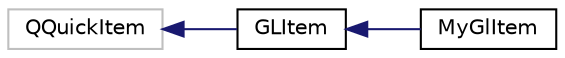 digraph "Graphical Class Hierarchy"
{
 // LATEX_PDF_SIZE
  edge [fontname="Helvetica",fontsize="10",labelfontname="Helvetica",labelfontsize="10"];
  node [fontname="Helvetica",fontsize="10",shape=record];
  rankdir="LR";
  Node4 [label="QQuickItem",height=0.2,width=0.4,color="grey75", fillcolor="white", style="filled",tooltip=" "];
  Node4 -> Node0 [dir="back",color="midnightblue",fontsize="10",style="solid",fontname="Helvetica"];
  Node0 [label="GLItem",height=0.2,width=0.4,color="black", fillcolor="white", style="filled",URL="$class_g_l_item.html",tooltip="The GlItem class is a 3D-scene item designed for use in QML SceneGraphs. It should be subclassed acco..."];
  Node0 -> Node1 [dir="back",color="midnightblue",fontsize="10",style="solid",fontname="Helvetica"];
  Node1 [label="MyGlItem",height=0.2,width=0.4,color="black", fillcolor="white", style="filled",URL="$class_my_gl_item.html",tooltip="The MyGlItem class."];
}
